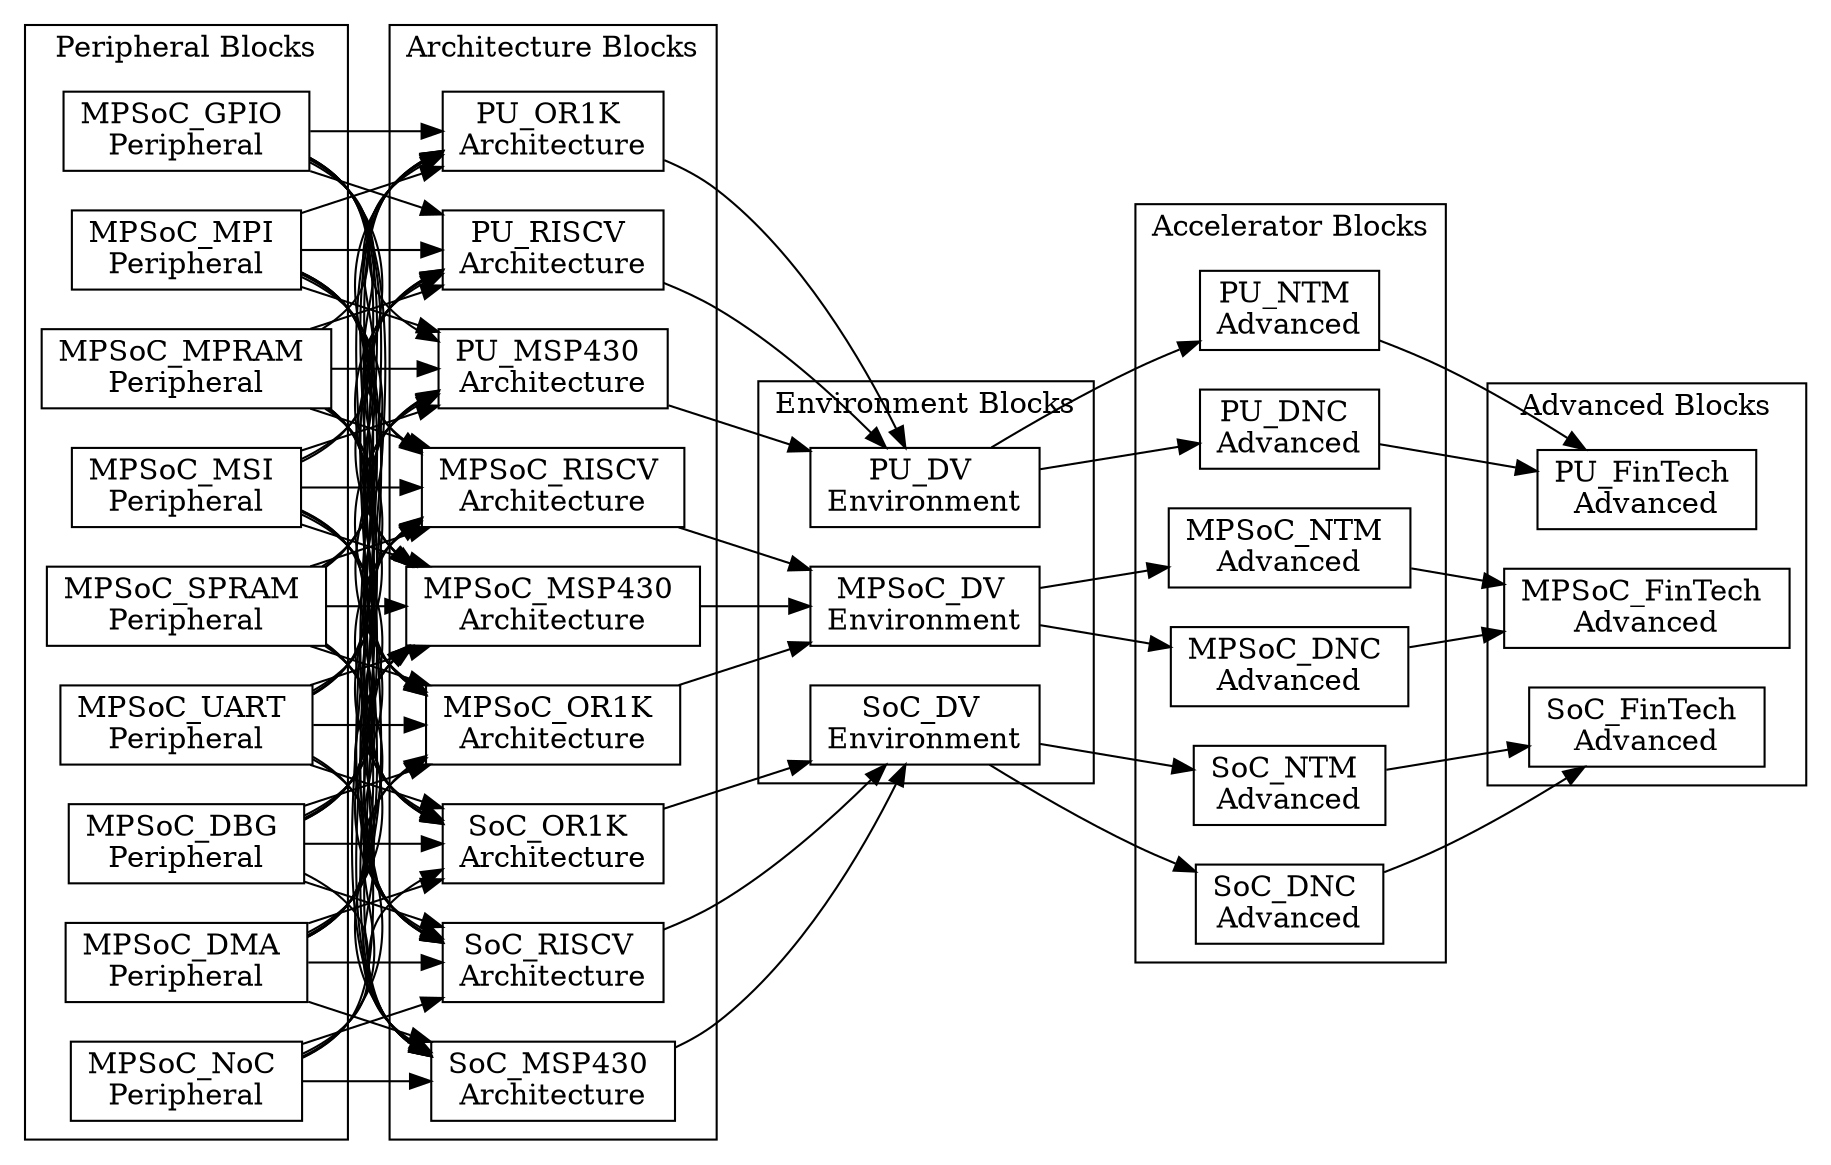 digraph Project {
  // Introduction
  graph [rankdir = LR];
  node[shape=record];

  // Peripheral Blocks
  subgraph "cluster PeripheralBlocks" { label = "Peripheral Blocks";
    MPSoC_DBG[label="MPSoC_DBG \nPeripheral"];
    MPSoC_DMA[label="MPSoC_DMA \nPeripheral"];
    MPSoC_GPIO[label="MPSoC_GPIO \nPeripheral"];
    MPSoC_MPI[label="MPSoC_MPI \nPeripheral"];
    MPSoC_MPRAM[label="MPSoC_MPRAM \nPeripheral"];
    MPSoC_MSI[label="MPSoC_MSI \nPeripheral"];
    MPSoC_NoC[label="MPSoC_NoC \nPeripheral"];
    MPSoC_SPRAM[label="MPSoC_SPRAM \nPeripheral"];
    MPSoC_UART[label="MPSoC_UART \nPeripheral"];
  }

  // Architecture Blocks
  subgraph "cluster ArchitectureBlocks" { label = "Architecture Blocks";
    MPSoC_MSP430[label="MPSoC_MSP430 \nArchitecture"];
    MPSoC_OR1K[label="MPSoC_OR1K \nArchitecture"];
    MPSoC_RISCV[label="MPSoC_RISCV \nArchitecture"];
    SoC_MSP430[label="SoC_MSP430 \nArchitecture"];
    SoC_OR1K[label="SoC_OR1K \nArchitecture"];
    SoC_RISCV[label="SoC_RISCV \nArchitecture"];
    PU_MSP430[label="PU_MSP430 \nArchitecture"];
    PU_OR1K[label="PU_OR1K \nArchitecture"];
    PU_RISCV[label="PU_RISCV \nArchitecture"];
  }

  // Environment Blocks
  subgraph "cluster EnvironmentBlocks" { label = "Environment Blocks";
    MPSoC_DV[label="MPSoC_DV \nEnvironment"];
    SoC_DV[label="SoC_DV \nEnvironment"];
    PU_DV[label="PU_DV \nEnvironment"];
  }

  // Accelerator Blocks
  subgraph "cluster AcceleratorBlocks" { label = "Accelerator Blocks";
    MPSoC_NTM[label="MPSoC_NTM \nAdvanced"];
    SoC_NTM[label="SoC_NTM \nAdvanced"];
    PU_NTM[label="PU_NTM \nAdvanced"];

    MPSoC_DNC[label="MPSoC_DNC \nAdvanced"];
    SoC_DNC[label="SoC_DNC \nAdvanced"];
    PU_DNC[label="PU_DNC \nAdvanced"];
  }

  // Advanced Blocks
  subgraph "cluster AdvancedBlocks" { label = "Advanced Blocks";
    MPSoC_FinTech[label="MPSoC_FinTech \nAdvanced"];
    SoC_FinTech[label="SoC_FinTech \nAdvanced"];
    PU_FinTech[label="PU_FinTech \nAdvanced"];
  }

  // Peripheral -> Architecture
  MPSoC_DBG -> MPSoC_MSP430;
  MPSoC_DMA -> MPSoC_MSP430;
  MPSoC_GPIO -> MPSoC_MSP430;
  MPSoC_MPI -> MPSoC_MSP430;
  MPSoC_MPRAM -> MPSoC_MSP430;
  MPSoC_MSI -> MPSoC_MSP430;
  MPSoC_NoC -> MPSoC_MSP430;
  MPSoC_SPRAM -> MPSoC_MSP430;
  MPSoC_UART -> MPSoC_MSP430;

  MPSoC_DBG -> SoC_MSP430;
  MPSoC_DMA -> SoC_MSP430;
  MPSoC_GPIO -> SoC_MSP430;
  MPSoC_MPI -> SoC_MSP430;
  MPSoC_MPRAM -> SoC_MSP430;
  MPSoC_MSI -> SoC_MSP430;
  MPSoC_NoC -> SoC_MSP430;
  MPSoC_SPRAM -> SoC_MSP430;
  MPSoC_UART -> SoC_MSP430;

  MPSoC_DBG -> PU_MSP430;
  MPSoC_DMA -> PU_MSP430;
  MPSoC_GPIO -> PU_MSP430;
  MPSoC_MPI -> PU_MSP430;
  MPSoC_MPRAM -> PU_MSP430;
  MPSoC_MSI -> PU_MSP430;
  MPSoC_SPRAM -> PU_MSP430;
  MPSoC_UART -> PU_MSP430;


  MPSoC_DBG -> MPSoC_OR1K;
  MPSoC_DMA -> MPSoC_OR1K;
  MPSoC_GPIO -> MPSoC_OR1K;
  MPSoC_MPI -> MPSoC_OR1K;
  MPSoC_MPRAM -> MPSoC_OR1K;
  MPSoC_MSI -> MPSoC_OR1K;
  MPSoC_NoC -> MPSoC_OR1K;
  MPSoC_SPRAM -> MPSoC_OR1K;
  MPSoC_UART -> MPSoC_OR1K;

  MPSoC_DBG -> SoC_OR1K;
  MPSoC_DMA -> SoC_OR1K;
  MPSoC_GPIO -> SoC_OR1K;
  MPSoC_MPI -> SoC_OR1K;
  MPSoC_MPRAM -> SoC_OR1K;
  MPSoC_MSI -> SoC_OR1K;
  MPSoC_NoC -> SoC_OR1K;
  MPSoC_SPRAM -> SoC_OR1K;
  MPSoC_UART -> SoC_OR1K;

  MPSoC_DBG -> PU_OR1K;
  MPSoC_DMA -> PU_OR1K;
  MPSoC_GPIO -> PU_OR1K;
  MPSoC_MPI -> PU_OR1K;
  MPSoC_MPRAM -> PU_OR1K;
  MPSoC_MSI -> PU_OR1K;
  MPSoC_SPRAM -> PU_OR1K;
  MPSoC_UART -> PU_OR1K;


  MPSoC_DBG -> MPSoC_RISCV;
  MPSoC_DMA -> MPSoC_RISCV;
  MPSoC_GPIO -> MPSoC_RISCV;
  MPSoC_MPI -> MPSoC_RISCV;
  MPSoC_MPRAM -> MPSoC_RISCV;
  MPSoC_MSI -> MPSoC_RISCV;
  MPSoC_NoC -> MPSoC_RISCV;
  MPSoC_SPRAM -> MPSoC_RISCV;
  MPSoC_UART -> MPSoC_RISCV;

  MPSoC_DBG -> SoC_RISCV;
  MPSoC_DMA -> SoC_RISCV;
  MPSoC_GPIO -> SoC_RISCV;
  MPSoC_MPI -> SoC_RISCV;
  MPSoC_MPRAM -> SoC_RISCV;
  MPSoC_MSI -> SoC_RISCV;
  MPSoC_NoC -> SoC_RISCV;
  MPSoC_SPRAM -> SoC_RISCV;
  MPSoC_UART -> SoC_RISCV;

  MPSoC_DBG -> PU_RISCV;
  MPSoC_DMA -> PU_RISCV;
  MPSoC_GPIO -> PU_RISCV;
  MPSoC_MPI -> PU_RISCV;
  MPSoC_MPRAM -> PU_RISCV;
  MPSoC_MSI -> PU_RISCV;
  MPSoC_SPRAM -> PU_RISCV;
  MPSoC_UART -> PU_RISCV;

  // Architecture -> Environment
  PU_MSP430 -> PU_DV;
  PU_OR1K -> PU_DV;
  PU_RISCV -> PU_DV;

  SoC_MSP430 -> SoC_DV;
  SoC_OR1K -> SoC_DV;
  SoC_RISCV -> SoC_DV;

  MPSoC_MSP430 -> MPSoC_DV;
  MPSoC_OR1K -> MPSoC_DV;
  MPSoC_RISCV -> MPSoC_DV;

  // Environment -> Accelerator
  PU_DV -> PU_NTM;
  PU_DV -> PU_DNC;

  SoC_DV -> SoC_NTM;
  SoC_DV -> SoC_DNC;

  MPSoC_DV -> MPSoC_NTM;
  MPSoC_DV -> MPSoC_DNC;

  // Accelerator -> Advanced
  PU_NTM -> PU_FinTech;
  PU_DNC -> PU_FinTech;

  SoC_NTM -> SoC_FinTech;
  SoC_DNC -> SoC_FinTech;

  MPSoC_NTM -> MPSoC_FinTech;
  MPSoC_DNC -> MPSoC_FinTech;
}
